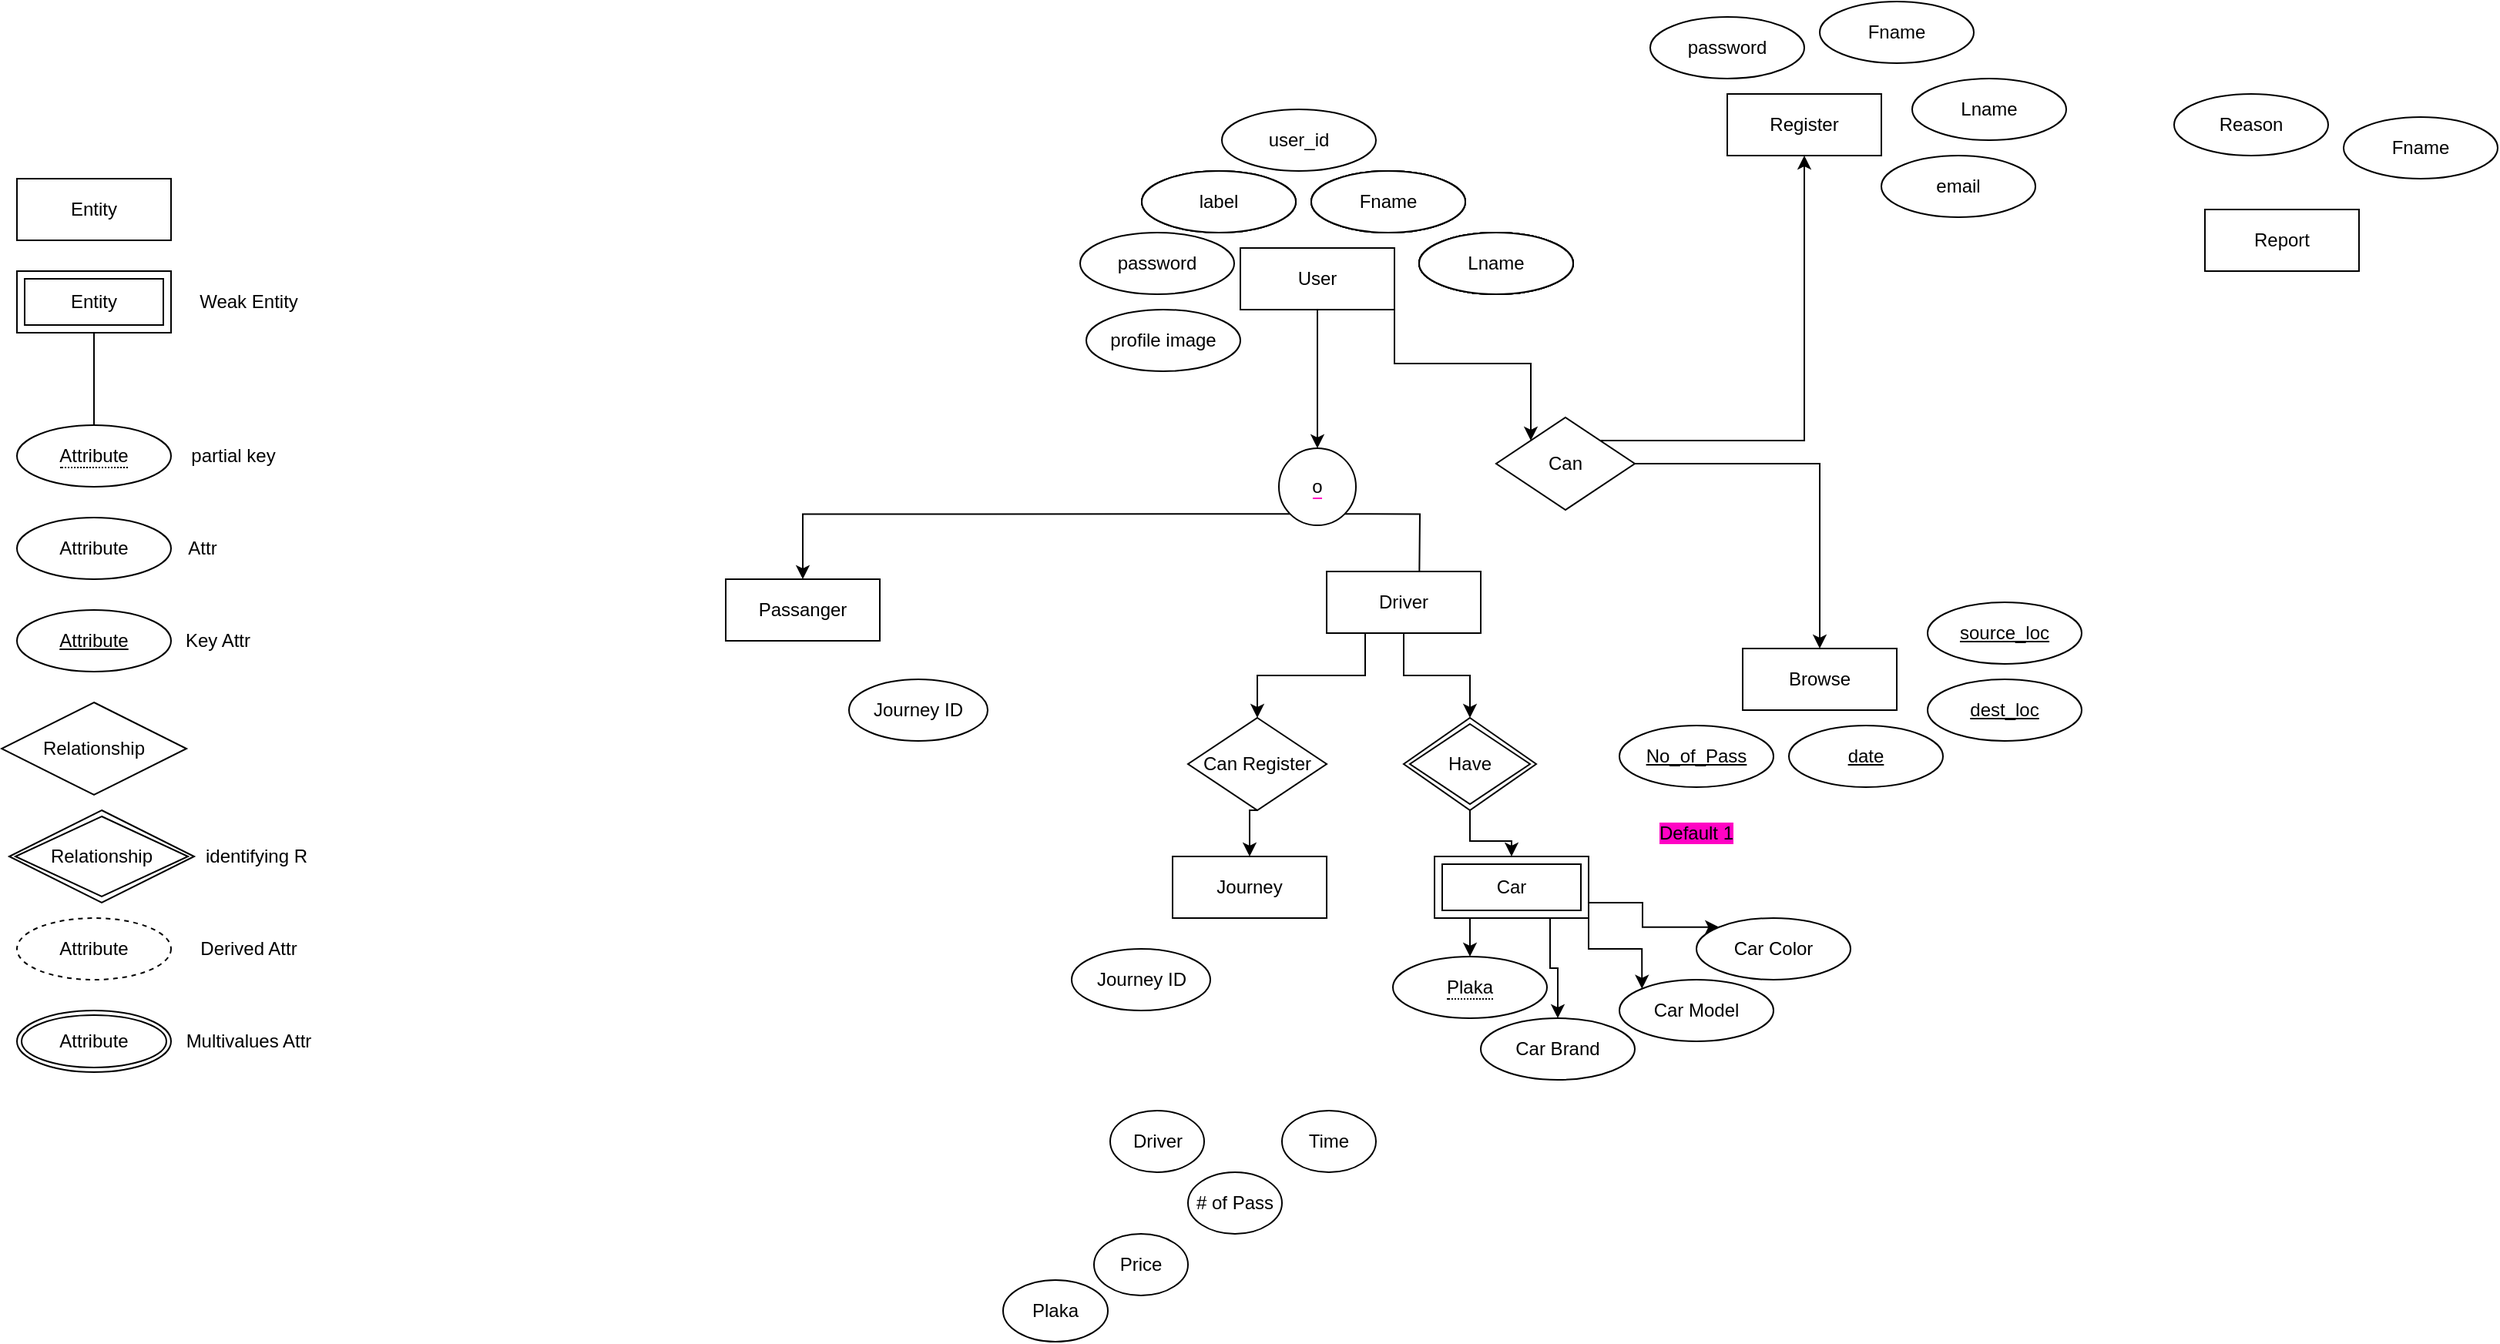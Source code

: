<mxfile version="16.0.0" type="github">
  <diagram id="w67scF_tukUT5Tv7JCe0" name="Page-1">
    <mxGraphModel dx="3355" dy="1793" grid="1" gridSize="10" guides="1" tooltips="1" connect="1" arrows="1" fold="1" page="1" pageScale="1" pageWidth="1169" pageHeight="827" math="0" shadow="0">
      <root>
        <mxCell id="0" />
        <mxCell id="1" parent="0" />
        <mxCell id="TwCu-h7IBBhhvGeWgjjQ-4" value="&lt;span style=&quot;border-bottom: 1px dotted&quot;&gt;Attribute&lt;/span&gt;" style="ellipse;whiteSpace=wrap;html=1;align=center;" vertex="1" parent="1">
          <mxGeometry x="-260" y="245" width="100" height="40" as="geometry" />
        </mxCell>
        <mxCell id="TwCu-h7IBBhhvGeWgjjQ-5" style="edgeStyle=orthogonalEdgeStyle;rounded=0;orthogonalLoop=1;jettySize=auto;html=1;exitX=0.5;exitY=1;exitDx=0;exitDy=0;entryX=0.5;entryY=0;entryDx=0;entryDy=0;strokeColor=none;endArrow=none;endFill=0;" edge="1" parent="1" source="TwCu-h7IBBhhvGeWgjjQ-7" target="TwCu-h7IBBhhvGeWgjjQ-4">
          <mxGeometry relative="1" as="geometry" />
        </mxCell>
        <mxCell id="TwCu-h7IBBhhvGeWgjjQ-6" style="edgeStyle=orthogonalEdgeStyle;rounded=0;orthogonalLoop=1;jettySize=auto;html=1;exitX=0.5;exitY=1;exitDx=0;exitDy=0;entryX=0.5;entryY=0;entryDx=0;entryDy=0;endArrow=none;endFill=0;" edge="1" parent="1" source="TwCu-h7IBBhhvGeWgjjQ-7" target="TwCu-h7IBBhhvGeWgjjQ-4">
          <mxGeometry relative="1" as="geometry" />
        </mxCell>
        <mxCell id="TwCu-h7IBBhhvGeWgjjQ-7" value="Entity" style="shape=ext;margin=3;double=1;whiteSpace=wrap;html=1;align=center;" vertex="1" parent="1">
          <mxGeometry x="-260" y="145" width="100" height="40" as="geometry" />
        </mxCell>
        <mxCell id="TwCu-h7IBBhhvGeWgjjQ-8" value="Attribute" style="ellipse;whiteSpace=wrap;html=1;align=center;" vertex="1" parent="1">
          <mxGeometry x="-260" y="305" width="100" height="40" as="geometry" />
        </mxCell>
        <mxCell id="TwCu-h7IBBhhvGeWgjjQ-9" value="Attribute" style="ellipse;whiteSpace=wrap;html=1;align=center;fontStyle=4;" vertex="1" parent="1">
          <mxGeometry x="-260" y="365" width="100" height="40" as="geometry" />
        </mxCell>
        <mxCell id="TwCu-h7IBBhhvGeWgjjQ-10" value="Relationship" style="shape=rhombus;double=1;perimeter=rhombusPerimeter;whiteSpace=wrap;html=1;align=center;" vertex="1" parent="1">
          <mxGeometry x="-265" y="495" width="120" height="60" as="geometry" />
        </mxCell>
        <mxCell id="TwCu-h7IBBhhvGeWgjjQ-11" value="Relationship" style="shape=rhombus;perimeter=rhombusPerimeter;whiteSpace=wrap;html=1;align=center;" vertex="1" parent="1">
          <mxGeometry x="-270" y="425" width="120" height="60" as="geometry" />
        </mxCell>
        <mxCell id="TwCu-h7IBBhhvGeWgjjQ-12" value="Attribute" style="ellipse;shape=doubleEllipse;margin=3;whiteSpace=wrap;html=1;align=center;" vertex="1" parent="1">
          <mxGeometry x="-260" y="625" width="100" height="40" as="geometry" />
        </mxCell>
        <mxCell id="TwCu-h7IBBhhvGeWgjjQ-13" value="Attribute" style="ellipse;whiteSpace=wrap;html=1;align=center;dashed=1;" vertex="1" parent="1">
          <mxGeometry x="-260" y="565" width="100" height="40" as="geometry" />
        </mxCell>
        <mxCell id="TwCu-h7IBBhhvGeWgjjQ-14" value="Entity" style="whiteSpace=wrap;html=1;align=center;" vertex="1" parent="1">
          <mxGeometry x="-260" y="85" width="100" height="40" as="geometry" />
        </mxCell>
        <mxCell id="TwCu-h7IBBhhvGeWgjjQ-15" value="Weak Entity" style="text;html=1;align=center;verticalAlign=middle;resizable=0;points=[];autosize=1;strokeColor=none;fillColor=none;" vertex="1" parent="1">
          <mxGeometry x="-150" y="155" width="80" height="20" as="geometry" />
        </mxCell>
        <mxCell id="TwCu-h7IBBhhvGeWgjjQ-16" value="partial key" style="text;html=1;align=center;verticalAlign=middle;resizable=0;points=[];autosize=1;strokeColor=none;fillColor=none;" vertex="1" parent="1">
          <mxGeometry x="-155" y="255" width="70" height="20" as="geometry" />
        </mxCell>
        <mxCell id="TwCu-h7IBBhhvGeWgjjQ-17" value="Key Attr" style="text;html=1;align=center;verticalAlign=middle;resizable=0;points=[];autosize=1;strokeColor=none;fillColor=none;" vertex="1" parent="1">
          <mxGeometry x="-160" y="375" width="60" height="20" as="geometry" />
        </mxCell>
        <mxCell id="TwCu-h7IBBhhvGeWgjjQ-18" value="Attr" style="text;html=1;align=center;verticalAlign=middle;resizable=0;points=[];autosize=1;strokeColor=none;fillColor=none;" vertex="1" parent="1">
          <mxGeometry x="-155" y="315" width="30" height="20" as="geometry" />
        </mxCell>
        <mxCell id="TwCu-h7IBBhhvGeWgjjQ-19" value="Multivalues Attr" style="text;html=1;align=center;verticalAlign=middle;resizable=0;points=[];autosize=1;strokeColor=none;fillColor=none;" vertex="1" parent="1">
          <mxGeometry x="-160" y="635" width="100" height="20" as="geometry" />
        </mxCell>
        <mxCell id="TwCu-h7IBBhhvGeWgjjQ-20" value="Derived Attr" style="text;html=1;align=center;verticalAlign=middle;resizable=0;points=[];autosize=1;strokeColor=none;fillColor=none;" vertex="1" parent="1">
          <mxGeometry x="-150" y="575" width="80" height="20" as="geometry" />
        </mxCell>
        <mxCell id="TwCu-h7IBBhhvGeWgjjQ-21" value="identifying R" style="text;html=1;align=center;verticalAlign=middle;resizable=0;points=[];autosize=1;strokeColor=none;fillColor=none;" vertex="1" parent="1">
          <mxGeometry x="-145" y="515" width="80" height="20" as="geometry" />
        </mxCell>
        <mxCell id="TwCu-h7IBBhhvGeWgjjQ-58" style="edgeStyle=orthogonalEdgeStyle;rounded=0;orthogonalLoop=1;jettySize=auto;html=1;exitX=1;exitY=1;exitDx=0;exitDy=0;entryX=0;entryY=0;entryDx=0;entryDy=0;" edge="1" parent="1" source="TwCu-h7IBBhhvGeWgjjQ-22" target="TwCu-h7IBBhhvGeWgjjQ-26">
          <mxGeometry relative="1" as="geometry" />
        </mxCell>
        <mxCell id="TwCu-h7IBBhhvGeWgjjQ-64" style="edgeStyle=orthogonalEdgeStyle;rounded=0;orthogonalLoop=1;jettySize=auto;html=1;entryX=0.5;entryY=0;entryDx=0;entryDy=0;exitX=0.5;exitY=1;exitDx=0;exitDy=0;" edge="1" parent="1" source="TwCu-h7IBBhhvGeWgjjQ-22">
          <mxGeometry relative="1" as="geometry">
            <mxPoint x="634" y="180" as="sourcePoint" />
            <mxPoint x="584" y="260" as="targetPoint" />
          </mxGeometry>
        </mxCell>
        <mxCell id="TwCu-h7IBBhhvGeWgjjQ-22" value="User" style="whiteSpace=wrap;html=1;align=center;" vertex="1" parent="1">
          <mxGeometry x="534" y="130" width="100" height="40" as="geometry" />
        </mxCell>
        <mxCell id="TwCu-h7IBBhhvGeWgjjQ-23" value="Register" style="whiteSpace=wrap;html=1;align=center;" vertex="1" parent="1">
          <mxGeometry x="850" y="30" width="100" height="40" as="geometry" />
        </mxCell>
        <mxCell id="TwCu-h7IBBhhvGeWgjjQ-24" value="Browse" style="whiteSpace=wrap;html=1;align=center;" vertex="1" parent="1">
          <mxGeometry x="860" y="390" width="100" height="40" as="geometry" />
        </mxCell>
        <mxCell id="TwCu-h7IBBhhvGeWgjjQ-56" style="edgeStyle=orthogonalEdgeStyle;rounded=0;orthogonalLoop=1;jettySize=auto;html=1;entryX=0.5;entryY=0;entryDx=0;entryDy=0;" edge="1" parent="1" source="TwCu-h7IBBhhvGeWgjjQ-26" target="TwCu-h7IBBhhvGeWgjjQ-24">
          <mxGeometry relative="1" as="geometry" />
        </mxCell>
        <mxCell id="TwCu-h7IBBhhvGeWgjjQ-57" style="edgeStyle=orthogonalEdgeStyle;rounded=0;orthogonalLoop=1;jettySize=auto;html=1;exitX=1;exitY=0;exitDx=0;exitDy=0;entryX=0.5;entryY=1;entryDx=0;entryDy=0;" edge="1" parent="1" source="TwCu-h7IBBhhvGeWgjjQ-26" target="TwCu-h7IBBhhvGeWgjjQ-23">
          <mxGeometry relative="1" as="geometry" />
        </mxCell>
        <mxCell id="TwCu-h7IBBhhvGeWgjjQ-26" value="Can" style="shape=rhombus;perimeter=rhombusPerimeter;whiteSpace=wrap;html=1;align=center;" vertex="1" parent="1">
          <mxGeometry x="700" y="240" width="90" height="60" as="geometry" />
        </mxCell>
        <mxCell id="TwCu-h7IBBhhvGeWgjjQ-27" value="profile image" style="ellipse;whiteSpace=wrap;html=1;align=center;" vertex="1" parent="1">
          <mxGeometry x="434" y="170" width="100" height="40" as="geometry" />
        </mxCell>
        <mxCell id="TwCu-h7IBBhhvGeWgjjQ-28" value="user_id" style="ellipse;whiteSpace=wrap;html=1;align=center;" vertex="1" parent="1">
          <mxGeometry x="522" y="40" width="100" height="40" as="geometry" />
        </mxCell>
        <mxCell id="TwCu-h7IBBhhvGeWgjjQ-29" value="password" style="ellipse;whiteSpace=wrap;html=1;align=center;" vertex="1" parent="1">
          <mxGeometry x="430" y="120" width="100" height="40" as="geometry" />
        </mxCell>
        <mxCell id="TwCu-h7IBBhhvGeWgjjQ-30" value="label" style="ellipse;whiteSpace=wrap;html=1;align=center;" vertex="1" parent="1">
          <mxGeometry x="470" y="80" width="100" height="40" as="geometry" />
        </mxCell>
        <mxCell id="TwCu-h7IBBhhvGeWgjjQ-31" value="Fname" style="ellipse;whiteSpace=wrap;html=1;align=center;" vertex="1" parent="1">
          <mxGeometry x="580" y="80" width="100" height="40" as="geometry" />
        </mxCell>
        <mxCell id="TwCu-h7IBBhhvGeWgjjQ-32" value="Lname" style="ellipse;whiteSpace=wrap;html=1;align=center;" vertex="1" parent="1">
          <mxGeometry x="650" y="120" width="100" height="40" as="geometry" />
        </mxCell>
        <mxCell id="TwCu-h7IBBhhvGeWgjjQ-34" value="&lt;u&gt;dest_loc&lt;/u&gt;" style="ellipse;whiteSpace=wrap;html=1;align=center;" vertex="1" parent="1">
          <mxGeometry x="980" y="410" width="100" height="40" as="geometry" />
        </mxCell>
        <mxCell id="TwCu-h7IBBhhvGeWgjjQ-35" value="&lt;u&gt;source_loc&lt;/u&gt;" style="ellipse;whiteSpace=wrap;html=1;align=center;" vertex="1" parent="1">
          <mxGeometry x="980" y="360" width="100" height="40" as="geometry" />
        </mxCell>
        <mxCell id="TwCu-h7IBBhhvGeWgjjQ-36" value="&lt;u&gt;date&lt;/u&gt;" style="ellipse;whiteSpace=wrap;html=1;align=center;" vertex="1" parent="1">
          <mxGeometry x="890" y="440" width="100" height="40" as="geometry" />
        </mxCell>
        <mxCell id="TwCu-h7IBBhhvGeWgjjQ-37" value="&lt;u&gt;No_of_Pass&lt;/u&gt;" style="ellipse;whiteSpace=wrap;html=1;align=center;" vertex="1" parent="1">
          <mxGeometry x="780" y="440" width="100" height="40" as="geometry" />
        </mxCell>
        <mxCell id="TwCu-h7IBBhhvGeWgjjQ-39" value="&lt;span style=&quot;background-color: rgb(255 , 3 , 196)&quot;&gt;Default 1&lt;/span&gt;" style="text;html=1;strokeColor=none;fillColor=none;align=center;verticalAlign=middle;whiteSpace=wrap;rounded=0;" vertex="1" parent="1">
          <mxGeometry x="800" y="495" width="60" height="30" as="geometry" />
        </mxCell>
        <mxCell id="TwCu-h7IBBhhvGeWgjjQ-41" value="Lname" style="ellipse;whiteSpace=wrap;html=1;align=center;" vertex="1" parent="1">
          <mxGeometry x="650" y="120" width="100" height="40" as="geometry" />
        </mxCell>
        <mxCell id="TwCu-h7IBBhhvGeWgjjQ-42" value="Fname" style="ellipse;whiteSpace=wrap;html=1;align=center;" vertex="1" parent="1">
          <mxGeometry x="580" y="80" width="100" height="40" as="geometry" />
        </mxCell>
        <mxCell id="TwCu-h7IBBhhvGeWgjjQ-43" value="label" style="ellipse;whiteSpace=wrap;html=1;align=center;" vertex="1" parent="1">
          <mxGeometry x="470" y="80" width="100" height="40" as="geometry" />
        </mxCell>
        <mxCell id="TwCu-h7IBBhhvGeWgjjQ-44" value="Lname" style="ellipse;whiteSpace=wrap;html=1;align=center;" vertex="1" parent="1">
          <mxGeometry x="650" y="120" width="100" height="40" as="geometry" />
        </mxCell>
        <mxCell id="TwCu-h7IBBhhvGeWgjjQ-45" value="Fname" style="ellipse;whiteSpace=wrap;html=1;align=center;" vertex="1" parent="1">
          <mxGeometry x="580" y="80" width="100" height="40" as="geometry" />
        </mxCell>
        <mxCell id="TwCu-h7IBBhhvGeWgjjQ-46" value="label" style="ellipse;whiteSpace=wrap;html=1;align=center;" vertex="1" parent="1">
          <mxGeometry x="470" y="80" width="100" height="40" as="geometry" />
        </mxCell>
        <mxCell id="TwCu-h7IBBhhvGeWgjjQ-47" value="email" style="ellipse;whiteSpace=wrap;html=1;align=center;" vertex="1" parent="1">
          <mxGeometry x="950" y="70" width="100" height="40" as="geometry" />
        </mxCell>
        <mxCell id="TwCu-h7IBBhhvGeWgjjQ-49" value="password" style="ellipse;whiteSpace=wrap;html=1;align=center;" vertex="1" parent="1">
          <mxGeometry x="800" y="-20" width="100" height="40" as="geometry" />
        </mxCell>
        <mxCell id="TwCu-h7IBBhhvGeWgjjQ-50" value="Fname" style="ellipse;whiteSpace=wrap;html=1;align=center;" vertex="1" parent="1">
          <mxGeometry x="580" y="80" width="100" height="40" as="geometry" />
        </mxCell>
        <mxCell id="TwCu-h7IBBhhvGeWgjjQ-51" value="Lname" style="ellipse;whiteSpace=wrap;html=1;align=center;" vertex="1" parent="1">
          <mxGeometry x="650" y="120" width="100" height="40" as="geometry" />
        </mxCell>
        <mxCell id="TwCu-h7IBBhhvGeWgjjQ-52" value="Fname" style="ellipse;whiteSpace=wrap;html=1;align=center;" vertex="1" parent="1">
          <mxGeometry x="910" y="-30" width="100" height="40" as="geometry" />
        </mxCell>
        <mxCell id="TwCu-h7IBBhhvGeWgjjQ-53" value="Lname" style="ellipse;whiteSpace=wrap;html=1;align=center;" vertex="1" parent="1">
          <mxGeometry x="970" y="20" width="100" height="40" as="geometry" />
        </mxCell>
        <mxCell id="TwCu-h7IBBhhvGeWgjjQ-74" style="edgeStyle=orthogonalEdgeStyle;rounded=0;orthogonalLoop=1;jettySize=auto;html=1;exitX=0;exitY=1;exitDx=0;exitDy=0;entryX=0.5;entryY=0;entryDx=0;entryDy=0;fontColor=#000000;" edge="1" parent="1" source="TwCu-h7IBBhhvGeWgjjQ-68" target="TwCu-h7IBBhhvGeWgjjQ-72">
          <mxGeometry relative="1" as="geometry" />
        </mxCell>
        <mxCell id="TwCu-h7IBBhhvGeWgjjQ-75" style="edgeStyle=orthogonalEdgeStyle;rounded=0;orthogonalLoop=1;jettySize=auto;html=1;exitX=1;exitY=1;exitDx=0;exitDy=0;fontColor=#000000;" edge="1" parent="1" source="TwCu-h7IBBhhvGeWgjjQ-68">
          <mxGeometry relative="1" as="geometry">
            <mxPoint x="650" y="360" as="targetPoint" />
          </mxGeometry>
        </mxCell>
        <mxCell id="TwCu-h7IBBhhvGeWgjjQ-68" value="&lt;span style=&quot;background-color: rgb(255 , 255 , 255)&quot;&gt;o&lt;/span&gt;" style="ellipse;whiteSpace=wrap;html=1;aspect=fixed;labelBackgroundColor=#FF03C4;" vertex="1" parent="1">
          <mxGeometry x="559" y="260" width="50" height="50" as="geometry" />
        </mxCell>
        <mxCell id="TwCu-h7IBBhhvGeWgjjQ-72" value="Passanger" style="whiteSpace=wrap;html=1;align=center;" vertex="1" parent="1">
          <mxGeometry x="200" y="345" width="100" height="40" as="geometry" />
        </mxCell>
        <mxCell id="TwCu-h7IBBhhvGeWgjjQ-91" style="edgeStyle=orthogonalEdgeStyle;rounded=0;orthogonalLoop=1;jettySize=auto;html=1;exitX=0.5;exitY=1;exitDx=0;exitDy=0;entryX=0.5;entryY=0;entryDx=0;entryDy=0;fontColor=#000000;" edge="1" parent="1" source="TwCu-h7IBBhhvGeWgjjQ-73" target="TwCu-h7IBBhhvGeWgjjQ-87">
          <mxGeometry relative="1" as="geometry" />
        </mxCell>
        <mxCell id="TwCu-h7IBBhhvGeWgjjQ-102" style="edgeStyle=orthogonalEdgeStyle;rounded=0;orthogonalLoop=1;jettySize=auto;html=1;exitX=0.25;exitY=1;exitDx=0;exitDy=0;entryX=0.5;entryY=0;entryDx=0;entryDy=0;fontColor=#000000;" edge="1" parent="1" source="TwCu-h7IBBhhvGeWgjjQ-73" target="TwCu-h7IBBhhvGeWgjjQ-80">
          <mxGeometry relative="1" as="geometry" />
        </mxCell>
        <mxCell id="TwCu-h7IBBhhvGeWgjjQ-73" value="Driver" style="whiteSpace=wrap;html=1;align=center;" vertex="1" parent="1">
          <mxGeometry x="590" y="340" width="100" height="40" as="geometry" />
        </mxCell>
        <mxCell id="TwCu-h7IBBhhvGeWgjjQ-76" value="Lname" style="ellipse;whiteSpace=wrap;html=1;align=center;" vertex="1" parent="1">
          <mxGeometry x="650" y="120" width="100" height="40" as="geometry" />
        </mxCell>
        <mxCell id="TwCu-h7IBBhhvGeWgjjQ-103" style="edgeStyle=orthogonalEdgeStyle;rounded=0;orthogonalLoop=1;jettySize=auto;html=1;exitX=0.5;exitY=1;exitDx=0;exitDy=0;entryX=0.5;entryY=0;entryDx=0;entryDy=0;fontColor=#000000;" edge="1" parent="1" source="TwCu-h7IBBhhvGeWgjjQ-80" target="TwCu-h7IBBhhvGeWgjjQ-81">
          <mxGeometry relative="1" as="geometry" />
        </mxCell>
        <mxCell id="TwCu-h7IBBhhvGeWgjjQ-80" value="Can Register" style="shape=rhombus;perimeter=rhombusPerimeter;whiteSpace=wrap;html=1;align=center;" vertex="1" parent="1">
          <mxGeometry x="500" y="435" width="90" height="60" as="geometry" />
        </mxCell>
        <mxCell id="TwCu-h7IBBhhvGeWgjjQ-81" value="Journey" style="whiteSpace=wrap;html=1;align=center;" vertex="1" parent="1">
          <mxGeometry x="490" y="525" width="100" height="40" as="geometry" />
        </mxCell>
        <mxCell id="TwCu-h7IBBhhvGeWgjjQ-86" value="Plaka" style="ellipse;whiteSpace=wrap;html=1;align=center;" vertex="1" parent="1">
          <mxGeometry x="380" y="800" width="68" height="40" as="geometry" />
        </mxCell>
        <mxCell id="TwCu-h7IBBhhvGeWgjjQ-92" style="edgeStyle=orthogonalEdgeStyle;rounded=0;orthogonalLoop=1;jettySize=auto;html=1;exitX=0.5;exitY=1;exitDx=0;exitDy=0;fontColor=#000000;" edge="1" parent="1" source="TwCu-h7IBBhhvGeWgjjQ-87" target="TwCu-h7IBBhhvGeWgjjQ-89">
          <mxGeometry relative="1" as="geometry" />
        </mxCell>
        <mxCell id="TwCu-h7IBBhhvGeWgjjQ-87" value="Have" style="shape=rhombus;double=1;perimeter=rhombusPerimeter;whiteSpace=wrap;html=1;align=center;" vertex="1" parent="1">
          <mxGeometry x="640" y="435" width="86" height="60" as="geometry" />
        </mxCell>
        <mxCell id="TwCu-h7IBBhhvGeWgjjQ-93" style="edgeStyle=orthogonalEdgeStyle;rounded=0;orthogonalLoop=1;jettySize=auto;html=1;exitX=0.5;exitY=1;exitDx=0;exitDy=0;entryX=0.5;entryY=0;entryDx=0;entryDy=0;fontColor=#000000;" edge="1" parent="1" source="TwCu-h7IBBhhvGeWgjjQ-89" target="TwCu-h7IBBhhvGeWgjjQ-90">
          <mxGeometry relative="1" as="geometry" />
        </mxCell>
        <mxCell id="TwCu-h7IBBhhvGeWgjjQ-109" style="edgeStyle=orthogonalEdgeStyle;rounded=0;orthogonalLoop=1;jettySize=auto;html=1;exitX=0.75;exitY=1;exitDx=0;exitDy=0;entryX=0.5;entryY=0;entryDx=0;entryDy=0;fontColor=#000000;" edge="1" parent="1" source="TwCu-h7IBBhhvGeWgjjQ-89" target="TwCu-h7IBBhhvGeWgjjQ-95">
          <mxGeometry relative="1" as="geometry" />
        </mxCell>
        <mxCell id="TwCu-h7IBBhhvGeWgjjQ-110" style="edgeStyle=orthogonalEdgeStyle;rounded=0;orthogonalLoop=1;jettySize=auto;html=1;exitX=1;exitY=1;exitDx=0;exitDy=0;entryX=0;entryY=0;entryDx=0;entryDy=0;fontColor=#000000;" edge="1" parent="1" source="TwCu-h7IBBhhvGeWgjjQ-89" target="TwCu-h7IBBhhvGeWgjjQ-107">
          <mxGeometry relative="1" as="geometry" />
        </mxCell>
        <mxCell id="TwCu-h7IBBhhvGeWgjjQ-111" style="edgeStyle=orthogonalEdgeStyle;rounded=0;orthogonalLoop=1;jettySize=auto;html=1;exitX=1;exitY=0.75;exitDx=0;exitDy=0;entryX=0;entryY=0;entryDx=0;entryDy=0;fontColor=#000000;" edge="1" parent="1" source="TwCu-h7IBBhhvGeWgjjQ-89" target="TwCu-h7IBBhhvGeWgjjQ-97">
          <mxGeometry relative="1" as="geometry" />
        </mxCell>
        <mxCell id="TwCu-h7IBBhhvGeWgjjQ-89" value="Car" style="shape=ext;margin=3;double=1;whiteSpace=wrap;html=1;align=center;" vertex="1" parent="1">
          <mxGeometry x="660" y="525" width="100" height="40" as="geometry" />
        </mxCell>
        <mxCell id="TwCu-h7IBBhhvGeWgjjQ-90" value="&lt;span style=&quot;border-bottom: 1px dotted&quot;&gt;Plaka&lt;/span&gt;" style="ellipse;whiteSpace=wrap;html=1;align=center;" vertex="1" parent="1">
          <mxGeometry x="633" y="590" width="100" height="40" as="geometry" />
        </mxCell>
        <mxCell id="TwCu-h7IBBhhvGeWgjjQ-95" value="Car Brand" style="ellipse;whiteSpace=wrap;html=1;align=center;" vertex="1" parent="1">
          <mxGeometry x="690" y="630" width="100" height="40" as="geometry" />
        </mxCell>
        <mxCell id="TwCu-h7IBBhhvGeWgjjQ-97" value="Car Color" style="ellipse;whiteSpace=wrap;html=1;align=center;" vertex="1" parent="1">
          <mxGeometry x="830" y="565" width="100" height="40" as="geometry" />
        </mxCell>
        <mxCell id="TwCu-h7IBBhhvGeWgjjQ-99" value="# of Pass" style="ellipse;whiteSpace=wrap;html=1;align=center;" vertex="1" parent="1">
          <mxGeometry x="500" y="730" width="61" height="40" as="geometry" />
        </mxCell>
        <mxCell id="TwCu-h7IBBhhvGeWgjjQ-100" value="Time&lt;span style=&quot;color: rgba(0 , 0 , 0 , 0) ; font-family: monospace ; font-size: 0px&quot;&gt;%3CmxGraphModel%3E%3Croot%3E%3CmxCell%20id%3D%220%22%2F%3E%3CmxCell%20id%3D%221%22%20parent%3D%220%22%2F%3E%3CmxCell%20id%3D%222%22%20value%3D%22%23%20of%20Pass%22%20style%3D%22ellipse%3BwhiteSpace%3Dwrap%3Bhtml%3D1%3Balign%3Dcenter%3B%22%20vertex%3D%221%22%20parent%3D%221%22%3E%3CmxGeometry%20x%3D%22478%22%20y%3D%22650%22%20width%3D%2261%22%20height%3D%2240%22%20as%3D%22geometry%22%2F%3E%3C%2FmxCell%3E%3C%2Froot%3E%3C%2FmxGraphModel%3E&lt;/span&gt;" style="ellipse;whiteSpace=wrap;html=1;align=center;" vertex="1" parent="1">
          <mxGeometry x="561" y="690" width="61" height="40" as="geometry" />
        </mxCell>
        <mxCell id="TwCu-h7IBBhhvGeWgjjQ-101" value="Price" style="ellipse;whiteSpace=wrap;html=1;align=center;" vertex="1" parent="1">
          <mxGeometry x="439" y="770" width="61" height="40" as="geometry" />
        </mxCell>
        <mxCell id="TwCu-h7IBBhhvGeWgjjQ-107" value="Car Model" style="ellipse;whiteSpace=wrap;html=1;align=center;" vertex="1" parent="1">
          <mxGeometry x="780" y="605" width="100" height="40" as="geometry" />
        </mxCell>
        <mxCell id="TwCu-h7IBBhhvGeWgjjQ-113" value="Report" style="whiteSpace=wrap;html=1;align=center;" vertex="1" parent="1">
          <mxGeometry x="1160" y="105" width="100" height="40" as="geometry" />
        </mxCell>
        <mxCell id="TwCu-h7IBBhhvGeWgjjQ-115" value="Reason" style="ellipse;whiteSpace=wrap;html=1;align=center;" vertex="1" parent="1">
          <mxGeometry x="1140" y="30" width="100" height="40" as="geometry" />
        </mxCell>
        <mxCell id="TwCu-h7IBBhhvGeWgjjQ-116" value="Fname" style="ellipse;whiteSpace=wrap;html=1;align=center;" vertex="1" parent="1">
          <mxGeometry x="1250" y="45" width="100" height="40" as="geometry" />
        </mxCell>
        <mxCell id="TwCu-h7IBBhhvGeWgjjQ-119" value="Journey ID" style="ellipse;whiteSpace=wrap;html=1;align=center;" vertex="1" parent="1">
          <mxGeometry x="280" y="410" width="90" height="40" as="geometry" />
        </mxCell>
        <mxCell id="TwCu-h7IBBhhvGeWgjjQ-120" value="Driver" style="ellipse;whiteSpace=wrap;html=1;align=center;" vertex="1" parent="1">
          <mxGeometry x="449.5" y="690" width="61" height="40" as="geometry" />
        </mxCell>
        <mxCell id="TwCu-h7IBBhhvGeWgjjQ-121" value="Journey ID" style="ellipse;whiteSpace=wrap;html=1;align=center;" vertex="1" parent="1">
          <mxGeometry x="424.5" y="585" width="90" height="40" as="geometry" />
        </mxCell>
      </root>
    </mxGraphModel>
  </diagram>
</mxfile>
